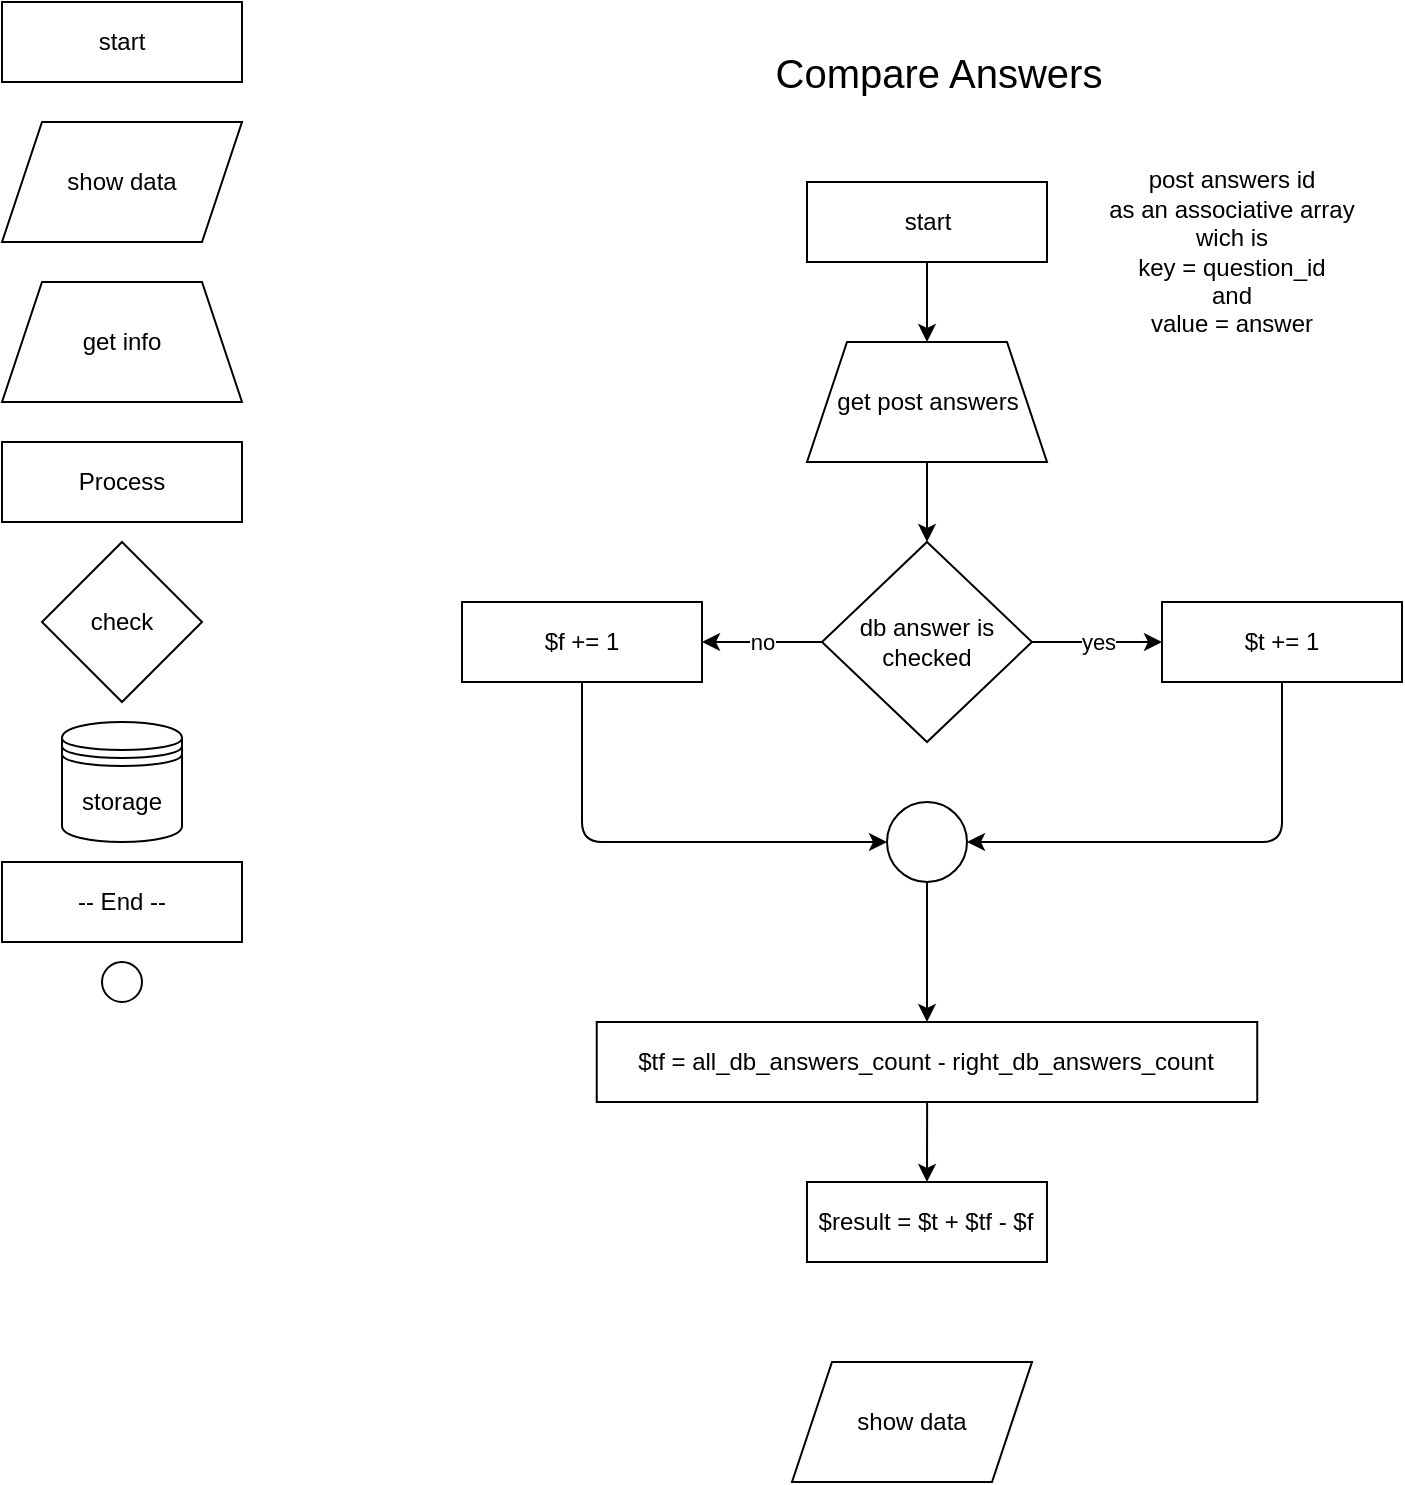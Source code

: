 <mxfile version="14.5.1" type="device" pages="2"><diagram id="WKWZgGN5HJgAfvzmFYy3" name="finish_lecture"><mxGraphModel dx="954" dy="426" grid="1" gridSize="10" guides="1" tooltips="1" connect="1" arrows="1" fold="1" page="1" pageScale="1" pageWidth="3300" pageHeight="2339" math="0" shadow="0"><root><mxCell id="znnGS3HJw2zzWlH5Ht-h-0"/><mxCell id="znnGS3HJw2zzWlH5Ht-h-1" parent="znnGS3HJw2zzWlH5Ht-h-0"/><mxCell id="OUVyRHDWCVVXeoB0xYrb-0" value="start" style="whiteSpace=wrap;html=1;fontSize=12;glass=0;strokeWidth=1;shadow=0;arcSize=50;" parent="znnGS3HJw2zzWlH5Ht-h-1" vertex="1"><mxGeometry x="10" y="20" width="120" height="40" as="geometry"/></mxCell><mxCell id="OUVyRHDWCVVXeoB0xYrb-1" value="storage" style="shape=datastore;whiteSpace=wrap;html=1;" parent="znnGS3HJw2zzWlH5Ht-h-1" vertex="1"><mxGeometry x="40" y="380" width="60" height="60" as="geometry"/></mxCell><mxCell id="OUVyRHDWCVVXeoB0xYrb-2" value="-- End --" style="whiteSpace=wrap;html=1;fontSize=12;glass=0;strokeWidth=1;shadow=0;arcSize=50;" parent="znnGS3HJw2zzWlH5Ht-h-1" vertex="1"><mxGeometry x="10" y="450" width="120" height="40" as="geometry"/></mxCell><mxCell id="OUVyRHDWCVVXeoB0xYrb-3" value="get info" style="shape=trapezoid;perimeter=trapezoidPerimeter;whiteSpace=wrap;html=1;fixedSize=1;" parent="znnGS3HJw2zzWlH5Ht-h-1" vertex="1"><mxGeometry x="10" y="160" width="120" height="60" as="geometry"/></mxCell><mxCell id="OUVyRHDWCVVXeoB0xYrb-5" value="show data" style="shape=parallelogram;perimeter=parallelogramPerimeter;whiteSpace=wrap;html=1;fixedSize=1;" parent="znnGS3HJw2zzWlH5Ht-h-1" vertex="1"><mxGeometry x="10" y="80" width="120" height="60" as="geometry"/></mxCell><mxCell id="OUVyRHDWCVVXeoB0xYrb-6" value="check" style="rhombus;whiteSpace=wrap;html=1;" parent="znnGS3HJw2zzWlH5Ht-h-1" vertex="1"><mxGeometry x="30" y="290" width="80" height="80" as="geometry"/></mxCell><mxCell id="OUVyRHDWCVVXeoB0xYrb-7" value="" style="ellipse;whiteSpace=wrap;html=1;aspect=fixed;" parent="znnGS3HJw2zzWlH5Ht-h-1" vertex="1"><mxGeometry x="60" y="500" width="20" height="20" as="geometry"/></mxCell><mxCell id="ieFkUIQKcQ3XFK8DOE6F-3" style="edgeStyle=orthogonalEdgeStyle;orthogonalLoop=1;jettySize=auto;html=1;entryX=0.5;entryY=0;entryDx=0;entryDy=0;" edge="1" parent="znnGS3HJw2zzWlH5Ht-h-1" source="OUVyRHDWCVVXeoB0xYrb-8" target="ieFkUIQKcQ3XFK8DOE6F-2"><mxGeometry relative="1" as="geometry"/></mxCell><mxCell id="OUVyRHDWCVVXeoB0xYrb-8" value="start" style="whiteSpace=wrap;html=1;fontSize=12;glass=0;strokeWidth=1;shadow=0;arcSize=50;" parent="znnGS3HJw2zzWlH5Ht-h-1" vertex="1"><mxGeometry x="412.5" y="110" width="120" height="40" as="geometry"/></mxCell><mxCell id="OUVyRHDWCVVXeoB0xYrb-12" value="Process" style="whiteSpace=wrap;html=1;fontSize=12;glass=0;strokeWidth=1;shadow=0;arcSize=0;" parent="znnGS3HJw2zzWlH5Ht-h-1" vertex="1"><mxGeometry x="10" y="240" width="120" height="40" as="geometry"/></mxCell><mxCell id="OUVyRHDWCVVXeoB0xYrb-24" value="Compare Answers" style="text;html=1;strokeColor=none;fillColor=none;align=center;verticalAlign=middle;whiteSpace=wrap;fontSize=20;" parent="znnGS3HJw2zzWlH5Ht-h-1" vertex="1"><mxGeometry x="360" y="30" width="237.25" height="50" as="geometry"/></mxCell><mxCell id="ieFkUIQKcQ3XFK8DOE6F-6" style="edgeStyle=orthogonalEdgeStyle;orthogonalLoop=1;jettySize=auto;html=1;entryX=0.5;entryY=0;entryDx=0;entryDy=0;" edge="1" parent="znnGS3HJw2zzWlH5Ht-h-1" source="ieFkUIQKcQ3XFK8DOE6F-2" target="ieFkUIQKcQ3XFK8DOE6F-7"><mxGeometry relative="1" as="geometry"><mxPoint x="472.5" y="300" as="targetPoint"/></mxGeometry></mxCell><mxCell id="ieFkUIQKcQ3XFK8DOE6F-2" value="get post answers" style="shape=trapezoid;perimeter=trapezoidPerimeter;whiteSpace=wrap;html=1;fixedSize=1;" vertex="1" parent="znnGS3HJw2zzWlH5Ht-h-1"><mxGeometry x="412.5" y="190" width="120" height="60" as="geometry"/></mxCell><mxCell id="ieFkUIQKcQ3XFK8DOE6F-4" value="post answers id&lt;br&gt;as an associative array wich is&lt;br&gt;key = question_id&lt;br&gt;and&lt;br&gt;value = answer" style="text;html=1;strokeColor=none;fillColor=none;align=center;verticalAlign=middle;whiteSpace=wrap;" vertex="1" parent="znnGS3HJw2zzWlH5Ht-h-1"><mxGeometry x="560" y="100" width="130" height="90" as="geometry"/></mxCell><mxCell id="ieFkUIQKcQ3XFK8DOE6F-10" value="yes" style="edgeStyle=orthogonalEdgeStyle;orthogonalLoop=1;jettySize=auto;html=1;entryX=0;entryY=0.5;entryDx=0;entryDy=0;" edge="1" parent="znnGS3HJw2zzWlH5Ht-h-1" source="ieFkUIQKcQ3XFK8DOE6F-7" target="ieFkUIQKcQ3XFK8DOE6F-9"><mxGeometry relative="1" as="geometry"/></mxCell><mxCell id="ieFkUIQKcQ3XFK8DOE6F-11" value="no" style="edgeStyle=orthogonalEdgeStyle;orthogonalLoop=1;jettySize=auto;html=1;entryX=1;entryY=0.5;entryDx=0;entryDy=0;" edge="1" parent="znnGS3HJw2zzWlH5Ht-h-1" source="ieFkUIQKcQ3XFK8DOE6F-7" target="ieFkUIQKcQ3XFK8DOE6F-8"><mxGeometry relative="1" as="geometry"/></mxCell><mxCell id="ieFkUIQKcQ3XFK8DOE6F-7" value="db answer is&lt;br&gt;checked" style="rhombus;whiteSpace=wrap;html=1;" vertex="1" parent="znnGS3HJw2zzWlH5Ht-h-1"><mxGeometry x="420" y="290" width="105" height="100" as="geometry"/></mxCell><mxCell id="ieFkUIQKcQ3XFK8DOE6F-14" style="edgeStyle=orthogonalEdgeStyle;orthogonalLoop=1;jettySize=auto;html=1;exitX=0.5;exitY=1;exitDx=0;exitDy=0;entryX=0;entryY=0.5;entryDx=0;entryDy=0;" edge="1" parent="znnGS3HJw2zzWlH5Ht-h-1" source="ieFkUIQKcQ3XFK8DOE6F-8" target="ieFkUIQKcQ3XFK8DOE6F-13"><mxGeometry relative="1" as="geometry"/></mxCell><mxCell id="ieFkUIQKcQ3XFK8DOE6F-8" value="$f += 1" style="whiteSpace=wrap;html=1;fontSize=12;glass=0;strokeWidth=1;shadow=0;arcSize=0;" vertex="1" parent="znnGS3HJw2zzWlH5Ht-h-1"><mxGeometry x="240" y="320" width="120" height="40" as="geometry"/></mxCell><mxCell id="ieFkUIQKcQ3XFK8DOE6F-15" style="edgeStyle=orthogonalEdgeStyle;orthogonalLoop=1;jettySize=auto;html=1;entryX=1;entryY=0.5;entryDx=0;entryDy=0;" edge="1" parent="znnGS3HJw2zzWlH5Ht-h-1" source="ieFkUIQKcQ3XFK8DOE6F-9" target="ieFkUIQKcQ3XFK8DOE6F-13"><mxGeometry relative="1" as="geometry"><Array as="points"><mxPoint x="650" y="440"/></Array></mxGeometry></mxCell><mxCell id="ieFkUIQKcQ3XFK8DOE6F-9" value="$t += 1" style="whiteSpace=wrap;html=1;fontSize=12;glass=0;strokeWidth=1;shadow=0;arcSize=0;" vertex="1" parent="znnGS3HJw2zzWlH5Ht-h-1"><mxGeometry x="590" y="320" width="120" height="40" as="geometry"/></mxCell><mxCell id="ieFkUIQKcQ3XFK8DOE6F-16" style="edgeStyle=orthogonalEdgeStyle;orthogonalLoop=1;jettySize=auto;html=1;entryX=0.5;entryY=0;entryDx=0;entryDy=0;" edge="1" parent="znnGS3HJw2zzWlH5Ht-h-1" source="ieFkUIQKcQ3XFK8DOE6F-13" target="ieFkUIQKcQ3XFK8DOE6F-17"><mxGeometry relative="1" as="geometry"><mxPoint x="472.5" y="530.0" as="targetPoint"/></mxGeometry></mxCell><mxCell id="ieFkUIQKcQ3XFK8DOE6F-13" value="" style="ellipse;whiteSpace=wrap;html=1;aspect=fixed;" vertex="1" parent="znnGS3HJw2zzWlH5Ht-h-1"><mxGeometry x="452.5" y="420" width="40" height="40" as="geometry"/></mxCell><mxCell id="ieFkUIQKcQ3XFK8DOE6F-20" style="edgeStyle=orthogonalEdgeStyle;orthogonalLoop=1;jettySize=auto;html=1;entryX=0.5;entryY=0;entryDx=0;entryDy=0;" edge="1" parent="znnGS3HJw2zzWlH5Ht-h-1" source="ieFkUIQKcQ3XFK8DOE6F-17" target="ieFkUIQKcQ3XFK8DOE6F-18"><mxGeometry relative="1" as="geometry"/></mxCell><mxCell id="ieFkUIQKcQ3XFK8DOE6F-17" value="$tf = all_db_answers_count - right_db_answers_count" style="whiteSpace=wrap;html=1;fontSize=12;glass=0;strokeWidth=1;shadow=0;arcSize=0;" vertex="1" parent="znnGS3HJw2zzWlH5Ht-h-1"><mxGeometry x="307.37" y="530" width="330.25" height="40" as="geometry"/></mxCell><mxCell id="ieFkUIQKcQ3XFK8DOE6F-18" value="$result = $t + $tf - $f" style="whiteSpace=wrap;html=1;fontSize=12;glass=0;strokeWidth=1;shadow=0;arcSize=0;" vertex="1" parent="znnGS3HJw2zzWlH5Ht-h-1"><mxGeometry x="412.49" y="610" width="120" height="40" as="geometry"/></mxCell><mxCell id="ieFkUIQKcQ3XFK8DOE6F-21" value="show data" style="shape=parallelogram;perimeter=parallelogramPerimeter;whiteSpace=wrap;html=1;fixedSize=1;" vertex="1" parent="znnGS3HJw2zzWlH5Ht-h-1"><mxGeometry x="405" y="700" width="120" height="60" as="geometry"/></mxCell></root></mxGraphModel></diagram><diagram id="VmTpY1mqBB9ZWTB71dvp" name="show avalible items"><mxGraphModel dx="905" dy="511" grid="1" gridSize="10" guides="1" tooltips="1" connect="1" arrows="1" fold="1" page="1" pageScale="1" pageWidth="827" pageHeight="1169" math="0" shadow="0"><root><mxCell id="Ijd6_OvJ96WcW7QJrn1v-0"/><mxCell id="Ijd6_OvJ96WcW7QJrn1v-1" parent="Ijd6_OvJ96WcW7QJrn1v-0"/><mxCell id="x2901aAcUZE_mpp2Rllj-0" value="start" style="whiteSpace=wrap;html=1;fontSize=12;glass=0;strokeWidth=1;shadow=0;arcSize=50;" vertex="1" parent="Ijd6_OvJ96WcW7QJrn1v-1"><mxGeometry x="10" y="20" width="120" height="40" as="geometry"/></mxCell><mxCell id="x2901aAcUZE_mpp2Rllj-1" value="storage" style="shape=datastore;whiteSpace=wrap;html=1;" vertex="1" parent="Ijd6_OvJ96WcW7QJrn1v-1"><mxGeometry x="40" y="380" width="60" height="60" as="geometry"/></mxCell><mxCell id="x2901aAcUZE_mpp2Rllj-2" value="-- End --" style="whiteSpace=wrap;html=1;fontSize=12;glass=0;strokeWidth=1;shadow=0;arcSize=50;" vertex="1" parent="Ijd6_OvJ96WcW7QJrn1v-1"><mxGeometry x="10" y="450" width="120" height="40" as="geometry"/></mxCell><mxCell id="x2901aAcUZE_mpp2Rllj-3" value="get info" style="shape=trapezoid;perimeter=trapezoidPerimeter;whiteSpace=wrap;html=1;fixedSize=1;" vertex="1" parent="Ijd6_OvJ96WcW7QJrn1v-1"><mxGeometry x="10" y="160" width="120" height="60" as="geometry"/></mxCell><mxCell id="x2901aAcUZE_mpp2Rllj-4" value="show data" style="shape=parallelogram;perimeter=parallelogramPerimeter;whiteSpace=wrap;html=1;fixedSize=1;" vertex="1" parent="Ijd6_OvJ96WcW7QJrn1v-1"><mxGeometry x="10" y="80" width="120" height="60" as="geometry"/></mxCell><mxCell id="x2901aAcUZE_mpp2Rllj-5" value="check" style="rhombus;whiteSpace=wrap;html=1;" vertex="1" parent="Ijd6_OvJ96WcW7QJrn1v-1"><mxGeometry x="30" y="290" width="80" height="80" as="geometry"/></mxCell><mxCell id="x2901aAcUZE_mpp2Rllj-6" value="" style="ellipse;whiteSpace=wrap;html=1;aspect=fixed;" vertex="1" parent="Ijd6_OvJ96WcW7QJrn1v-1"><mxGeometry x="60" y="500" width="20" height="20" as="geometry"/></mxCell><mxCell id="x2901aAcUZE_mpp2Rllj-7" value="Process" style="whiteSpace=wrap;html=1;fontSize=12;glass=0;strokeWidth=1;shadow=0;arcSize=0;" vertex="1" parent="Ijd6_OvJ96WcW7QJrn1v-1"><mxGeometry x="10" y="240" width="120" height="40" as="geometry"/></mxCell><mxCell id="B3hN3r8I6UXqYh4Q961x-0" value="start" style="whiteSpace=wrap;html=1;fontSize=12;glass=0;strokeWidth=1;shadow=0;arcSize=50;" vertex="1" parent="Ijd6_OvJ96WcW7QJrn1v-1"><mxGeometry x="378" y="110" width="120" height="40" as="geometry"/></mxCell><mxCell id="B3hN3r8I6UXqYh4Q961x-1" value="show avalible items" style="text;html=1;strokeColor=none;fillColor=none;align=center;verticalAlign=middle;whiteSpace=wrap;rounded=0;strokeWidth=1;fontSize=32;" vertex="1" parent="Ijd6_OvJ96WcW7QJrn1v-1"><mxGeometry x="270" y="20" width="336" height="60" as="geometry"/></mxCell></root></mxGraphModel></diagram></mxfile>